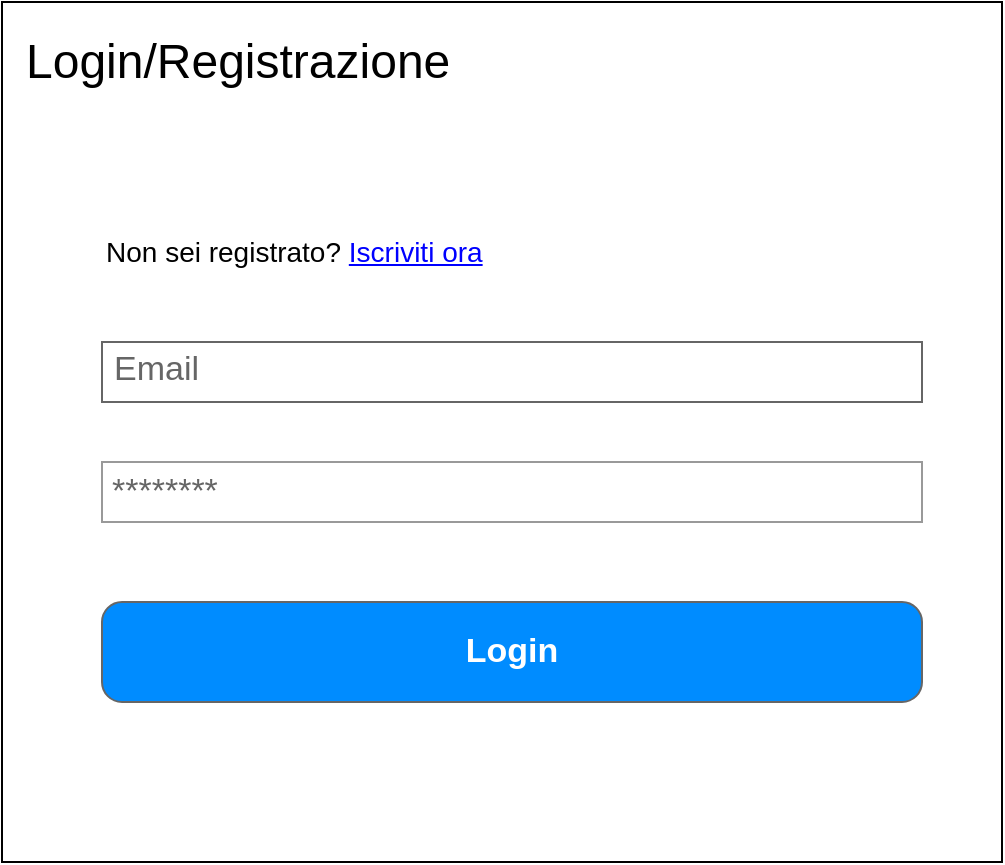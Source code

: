 <mxfile version="12.6.2" type="device"><diagram id="eRD6-eaBgz3ISA2SUVAQ" name="Page-1"><mxGraphModel dx="1038" dy="531" grid="1" gridSize="10" guides="1" tooltips="1" connect="1" arrows="1" fold="1" page="1" pageScale="1" pageWidth="827" pageHeight="1169" math="0" shadow="0"><root><mxCell id="0"/><mxCell id="1" parent="0"/><mxCell id="j5ZR-XTkkuz1e-Qs4v8u-8" value="" style="rounded=0;whiteSpace=wrap;html=1;" vertex="1" parent="1"><mxGeometry x="180" y="20" width="500" height="430" as="geometry"/></mxCell><mxCell id="j5ZR-XTkkuz1e-Qs4v8u-1" value="Login" style="strokeWidth=1;shadow=0;dashed=0;align=center;html=1;shape=mxgraph.mockup.buttons.button;strokeColor=#666666;fontColor=#ffffff;mainText=;buttonStyle=round;fontSize=17;fontStyle=1;fillColor=#008cff;whiteSpace=wrap;" vertex="1" parent="1"><mxGeometry x="230" y="320" width="410" height="50" as="geometry"/></mxCell><mxCell id="j5ZR-XTkkuz1e-Qs4v8u-3" value="********" style="strokeWidth=1;shadow=0;dashed=0;align=center;html=1;shape=mxgraph.mockup.forms.pwField;strokeColor=#999999;mainText=;align=left;fontColor=#666666;fontSize=17;spacingLeft=3;" vertex="1" parent="1"><mxGeometry x="230" y="250" width="410" height="30" as="geometry"/></mxCell><mxCell id="j5ZR-XTkkuz1e-Qs4v8u-5" value="Email" style="strokeWidth=1;shadow=0;dashed=0;align=center;html=1;shape=mxgraph.mockup.text.textBox;fontColor=#666666;align=left;fontSize=17;spacingLeft=4;spacingTop=-3;strokeColor=#666666;mainText=" vertex="1" parent="1"><mxGeometry x="230" y="190" width="410" height="30" as="geometry"/></mxCell><mxCell id="j5ZR-XTkkuz1e-Qs4v8u-6" value="&lt;div&gt;&lt;span style=&quot;font-size: 14px&quot;&gt;Non sei registrato? &lt;font color=&quot;#0000ff&quot;&gt;&lt;u&gt;Iscriviti ora&lt;/u&gt;&lt;/font&gt;&lt;/span&gt;&lt;/div&gt;" style="text;html=1;strokeColor=none;fillColor=none;align=left;verticalAlign=middle;whiteSpace=wrap;rounded=0;" vertex="1" parent="1"><mxGeometry x="230" y="120" width="240" height="50" as="geometry"/></mxCell><mxCell id="j5ZR-XTkkuz1e-Qs4v8u-9" value="&lt;font style=&quot;font-size: 24px&quot;&gt;Login/Registrazione&lt;/font&gt;" style="text;html=1;strokeColor=none;fillColor=none;align=left;verticalAlign=middle;whiteSpace=wrap;rounded=0;" vertex="1" parent="1"><mxGeometry x="190" y="30" width="230" height="40" as="geometry"/></mxCell></root></mxGraphModel></diagram></mxfile>